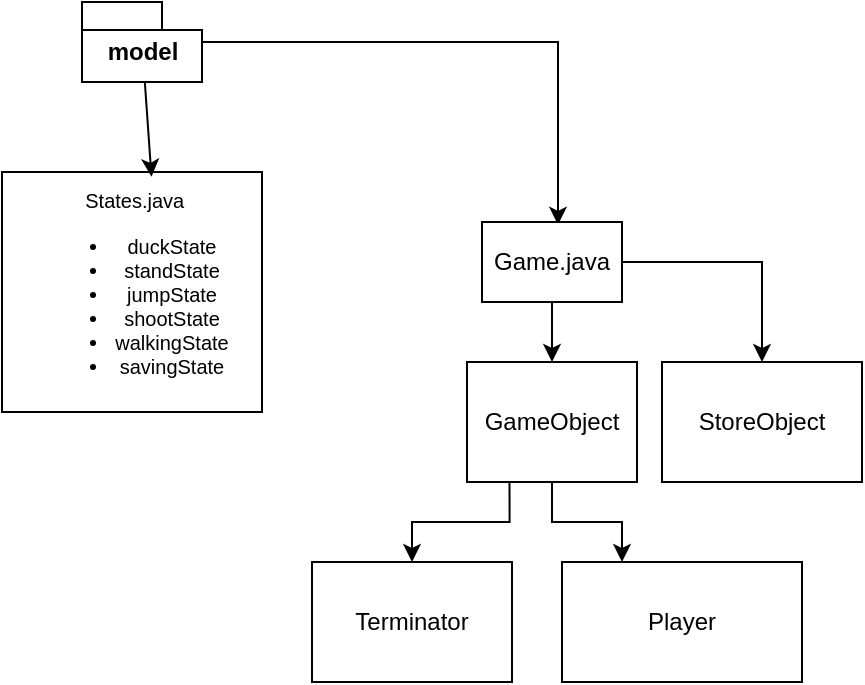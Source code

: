 <mxfile version="12.9.6" type="github"><diagram id="LwWVTnC24I7ONmtLdZ5l" name="Page-1"><mxGraphModel dx="1038" dy="544" grid="1" gridSize="10" guides="1" tooltips="1" connect="1" arrows="1" fold="1" page="1" pageScale="1" pageWidth="850" pageHeight="1100" math="0" shadow="0"><root><mxCell id="0"/><mxCell id="1" parent="0"/><mxCell id="G5rUVqm_8tz0objpq7ig-2" value="&lt;font style=&quot;font-size: 10px&quot;&gt;&amp;nbsp;States.java&lt;br&gt;&lt;/font&gt;&lt;ul style=&quot;font-size: 10px&quot;&gt;&lt;li&gt;&lt;font style=&quot;font-size: 10px&quot;&gt;duckState&lt;/font&gt;&lt;/li&gt;&lt;li&gt;&lt;font style=&quot;font-size: 10px&quot;&gt;standState&lt;/font&gt;&lt;/li&gt;&lt;li&gt;&lt;font style=&quot;font-size: 10px&quot;&gt;jumpState&lt;/font&gt;&lt;/li&gt;&lt;li&gt;&lt;font style=&quot;font-size: 10px&quot;&gt;shootState&lt;/font&gt;&lt;/li&gt;&lt;li&gt;walkingState&lt;/li&gt;&lt;li&gt;savingState&lt;/li&gt;&lt;/ul&gt;" style="rounded=0;whiteSpace=wrap;html=1;align=center;" vertex="1" parent="1"><mxGeometry x="80" y="95" width="130" height="120" as="geometry"/></mxCell><mxCell id="G5rUVqm_8tz0objpq7ig-34" style="edgeStyle=none;rounded=0;orthogonalLoop=1;jettySize=auto;html=1;entryX=0.575;entryY=0.02;entryDx=0;entryDy=0;entryPerimeter=0;" edge="1" parent="1" source="G5rUVqm_8tz0objpq7ig-15" target="G5rUVqm_8tz0objpq7ig-2"><mxGeometry relative="1" as="geometry"/></mxCell><mxCell id="G5rUVqm_8tz0objpq7ig-41" style="edgeStyle=orthogonalEdgeStyle;rounded=0;orthogonalLoop=1;jettySize=auto;html=1;entryX=0.575;entryY=-0.43;entryDx=0;entryDy=0;entryPerimeter=0;" edge="1" parent="1" source="G5rUVqm_8tz0objpq7ig-15" target="G5rUVqm_8tz0objpq7ig-20"><mxGeometry relative="1" as="geometry"/></mxCell><mxCell id="G5rUVqm_8tz0objpq7ig-15" value="model" style="shape=folder;fontStyle=1;spacingTop=10;tabWidth=40;tabHeight=14;tabPosition=left;html=1;" vertex="1" parent="1"><mxGeometry x="120" y="10" width="60" height="40" as="geometry"/></mxCell><mxCell id="G5rUVqm_8tz0objpq7ig-48" style="edgeStyle=none;rounded=0;orthogonalLoop=1;jettySize=auto;html=1;" edge="1" parent="1" source="G5rUVqm_8tz0objpq7ig-19" target="G5rUVqm_8tz0objpq7ig-47"><mxGeometry relative="1" as="geometry"/></mxCell><mxCell id="G5rUVqm_8tz0objpq7ig-19" value="" style="rounded=0;whiteSpace=wrap;html=1;" vertex="1" parent="1"><mxGeometry x="320" y="120" width="70" height="40" as="geometry"/></mxCell><mxCell id="G5rUVqm_8tz0objpq7ig-55" value="" style="edgeStyle=orthogonalEdgeStyle;rounded=0;orthogonalLoop=1;jettySize=auto;html=1;entryX=0.5;entryY=0;entryDx=0;entryDy=0;exitX=1;exitY=0.5;exitDx=0;exitDy=0;" edge="1" parent="1" source="G5rUVqm_8tz0objpq7ig-19" target="G5rUVqm_8tz0objpq7ig-50"><mxGeometry relative="1" as="geometry"><mxPoint x="420" y="140" as="sourcePoint"/><mxPoint x="480" y="140" as="targetPoint"/></mxGeometry></mxCell><mxCell id="G5rUVqm_8tz0objpq7ig-20" value="Game.java" style="text;html=1;strokeColor=none;fillColor=none;align=center;verticalAlign=middle;whiteSpace=wrap;rounded=0;" vertex="1" parent="1"><mxGeometry x="335" y="130" width="40" height="20" as="geometry"/></mxCell><mxCell id="G5rUVqm_8tz0objpq7ig-38" style="edgeStyle=orthogonalEdgeStyle;rounded=0;orthogonalLoop=1;jettySize=auto;html=1;exitX=0.5;exitY=1;exitDx=0;exitDy=0;" edge="1" parent="1"><mxGeometry relative="1" as="geometry"><mxPoint x="370" y="230" as="sourcePoint"/><mxPoint x="370" y="230" as="targetPoint"/></mxGeometry></mxCell><mxCell id="G5rUVqm_8tz0objpq7ig-59" style="edgeStyle=orthogonalEdgeStyle;rounded=0;orthogonalLoop=1;jettySize=auto;html=1;entryX=0.25;entryY=0;entryDx=0;entryDy=0;" edge="1" parent="1" source="G5rUVqm_8tz0objpq7ig-47" target="G5rUVqm_8tz0objpq7ig-58"><mxGeometry relative="1" as="geometry"/></mxCell><mxCell id="G5rUVqm_8tz0objpq7ig-60" style="edgeStyle=orthogonalEdgeStyle;rounded=0;orthogonalLoop=1;jettySize=auto;html=1;exitX=0.25;exitY=1;exitDx=0;exitDy=0;entryX=0.5;entryY=0;entryDx=0;entryDy=0;" edge="1" parent="1" source="G5rUVqm_8tz0objpq7ig-47" target="G5rUVqm_8tz0objpq7ig-57"><mxGeometry relative="1" as="geometry"><Array as="points"><mxPoint x="334" y="270"/><mxPoint x="285" y="270"/></Array></mxGeometry></mxCell><mxCell id="G5rUVqm_8tz0objpq7ig-47" value="" style="rounded=0;whiteSpace=wrap;html=1;align=center;" vertex="1" parent="1"><mxGeometry x="312.5" y="190" width="85" height="60" as="geometry"/></mxCell><mxCell id="G5rUVqm_8tz0objpq7ig-49" value="GameObject&lt;br&gt;" style="text;html=1;strokeColor=none;fillColor=none;align=center;verticalAlign=middle;whiteSpace=wrap;rounded=0;" vertex="1" parent="1"><mxGeometry x="335" y="210" width="40" height="20" as="geometry"/></mxCell><mxCell id="G5rUVqm_8tz0objpq7ig-50" value="StoreObject&lt;br&gt;" style="rounded=0;whiteSpace=wrap;html=1;align=center;" vertex="1" parent="1"><mxGeometry x="410" y="190" width="100" height="60" as="geometry"/></mxCell><mxCell id="G5rUVqm_8tz0objpq7ig-51" style="edgeStyle=none;rounded=0;orthogonalLoop=1;jettySize=auto;html=1;exitX=0.75;exitY=0;exitDx=0;exitDy=0;" edge="1" parent="1" source="G5rUVqm_8tz0objpq7ig-50" target="G5rUVqm_8tz0objpq7ig-50"><mxGeometry relative="1" as="geometry"/></mxCell><mxCell id="G5rUVqm_8tz0objpq7ig-57" value="Terminator&lt;br&gt;" style="rounded=0;whiteSpace=wrap;html=1;align=center;" vertex="1" parent="1"><mxGeometry x="235" y="290" width="100" height="60" as="geometry"/></mxCell><mxCell id="G5rUVqm_8tz0objpq7ig-58" value="Player&lt;br&gt;" style="rounded=0;whiteSpace=wrap;html=1;align=center;" vertex="1" parent="1"><mxGeometry x="360" y="290" width="120" height="60" as="geometry"/></mxCell></root></mxGraphModel></diagram></mxfile>